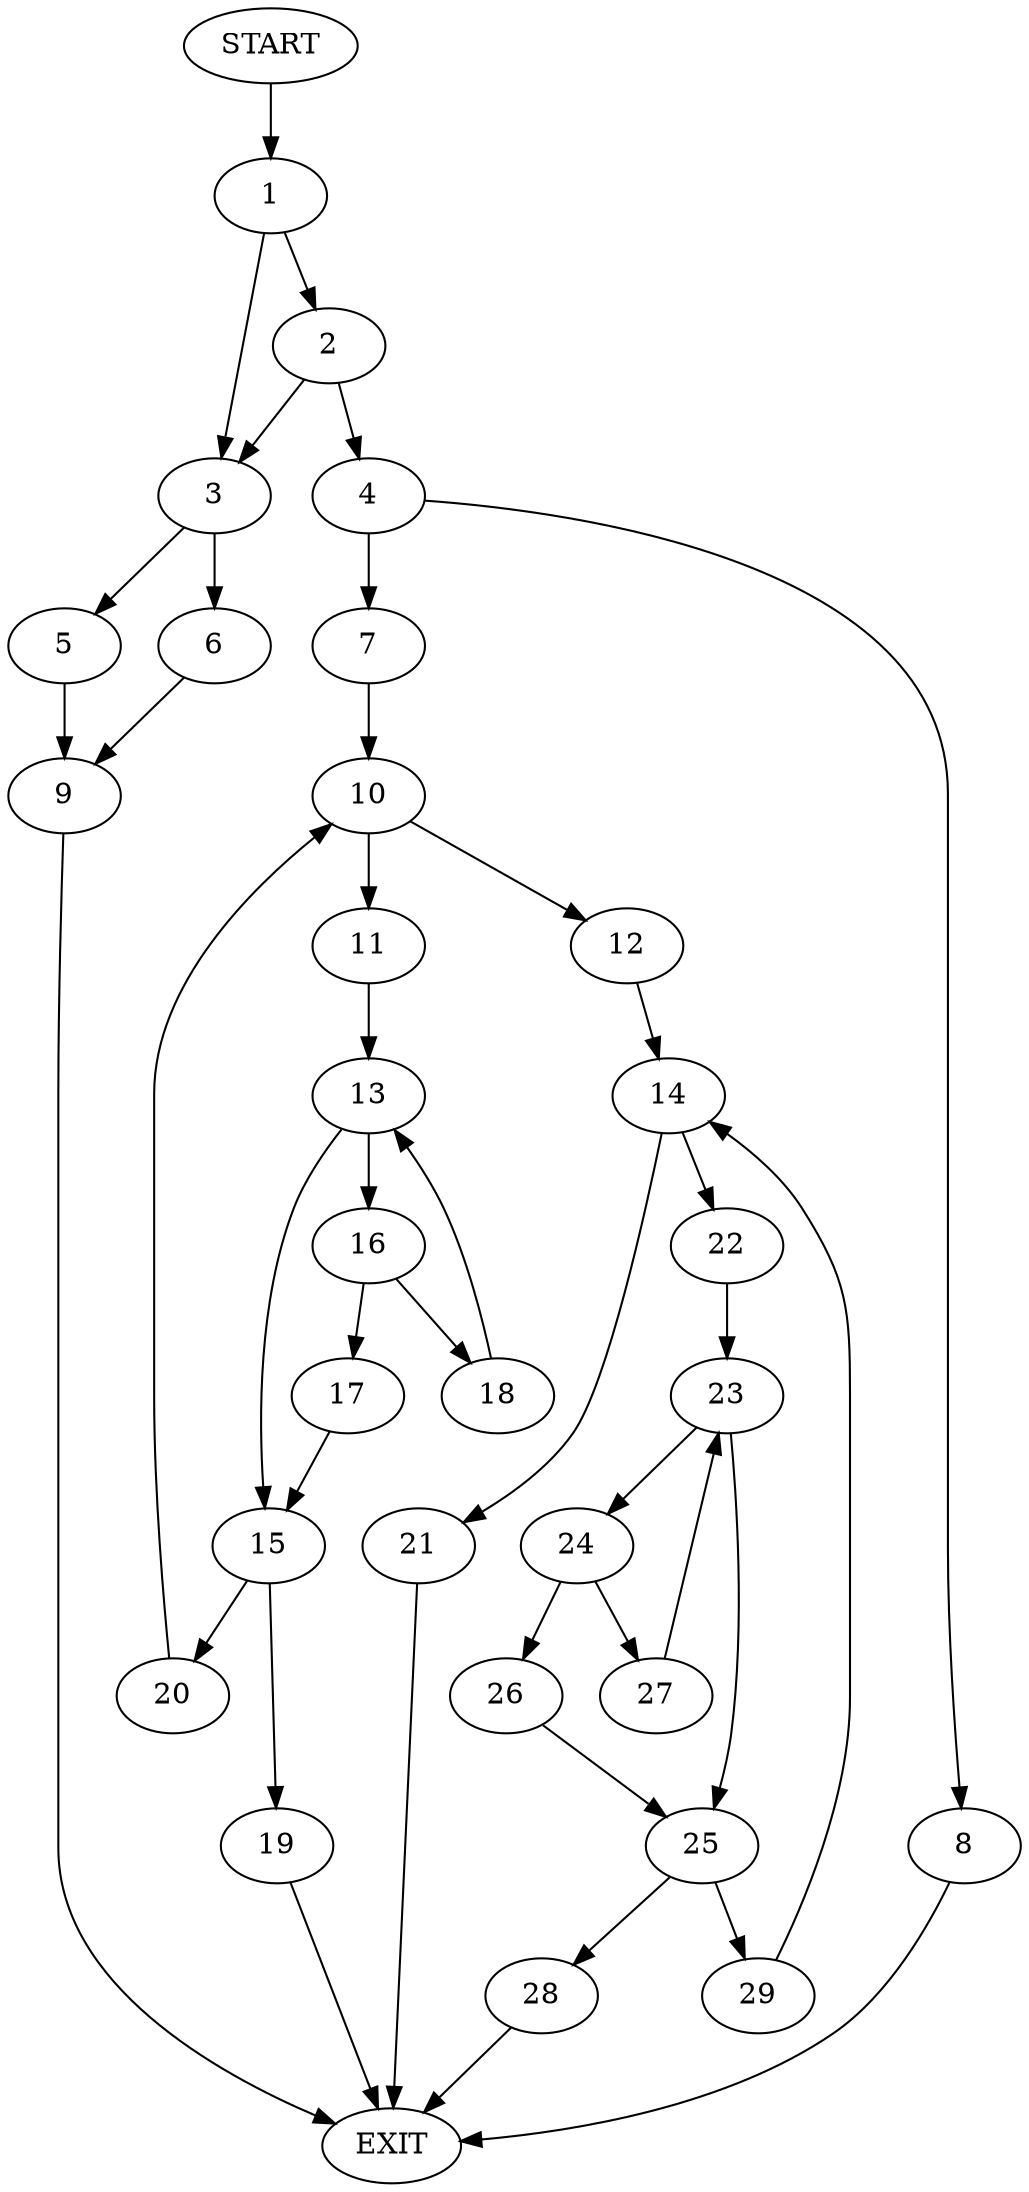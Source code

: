 digraph {
0 [label="START"]
30 [label="EXIT"]
0 -> 1
1 -> 2
1 -> 3
2 -> 4
2 -> 3
3 -> 5
3 -> 6
4 -> 7
4 -> 8
6 -> 9
5 -> 9
9 -> 30
7 -> 10
8 -> 30
10 -> 11
10 -> 12
11 -> 13
12 -> 14
13 -> 15
13 -> 16
16 -> 17
16 -> 18
15 -> 19
15 -> 20
17 -> 15
18 -> 13
19 -> 30
20 -> 10
14 -> 21
14 -> 22
21 -> 30
22 -> 23
23 -> 24
23 -> 25
24 -> 26
24 -> 27
25 -> 28
25 -> 29
26 -> 25
27 -> 23
29 -> 14
28 -> 30
}
